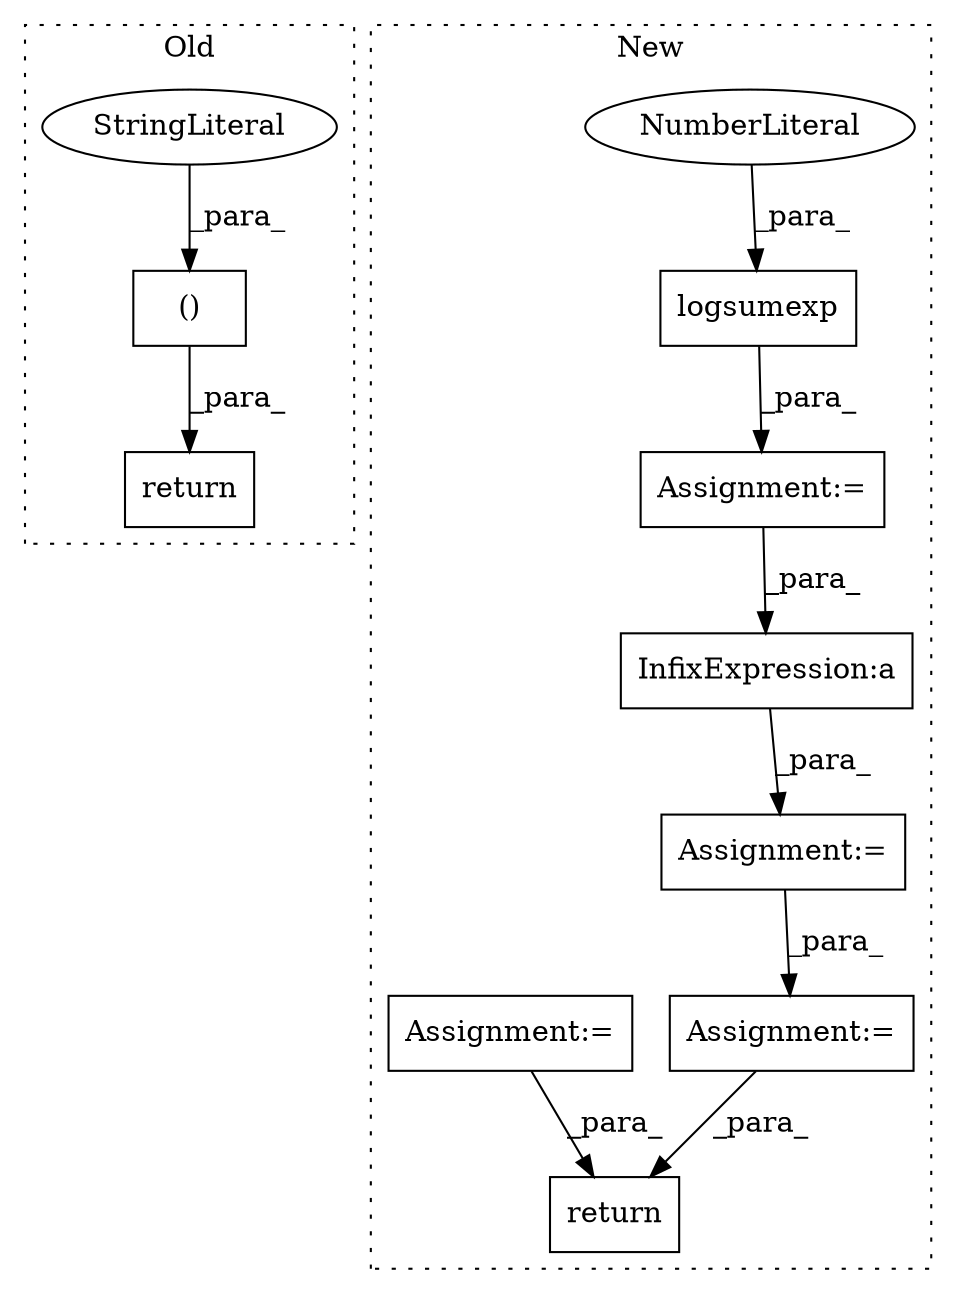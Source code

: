 digraph G {
subgraph cluster0 {
1 [label="return" a="41" s="3436" l="7" shape="box"];
7 [label="()" a="106" s="3233" l="33" shape="box"];
8 [label="StringLiteral" a="45" s="3250" l="16" shape="ellipse"];
label = "Old";
style="dotted";
}
subgraph cluster1 {
2 [label="logsumexp" a="32" s="3072,3083" l="10,1" shape="box"];
3 [label="Assignment:=" a="7" s="3182" l="1" shape="box"];
4 [label="return" a="41" s="3637" l="7" shape="box"];
5 [label="NumberLiteral" a="34" s="3082" l="1" shape="ellipse"];
6 [label="InfixExpression:a" a="27" s="3190" l="3" shape="box"];
9 [label="Assignment:=" a="7" s="3262" l="1" shape="box"];
10 [label="Assignment:=" a="7" s="3455" l="1" shape="box"];
11 [label="Assignment:=" a="7" s="3064" l="1" shape="box"];
label = "New";
style="dotted";
}
2 -> 11 [label="_para_"];
3 -> 9 [label="_para_"];
5 -> 2 [label="_para_"];
6 -> 3 [label="_para_"];
7 -> 1 [label="_para_"];
8 -> 7 [label="_para_"];
9 -> 4 [label="_para_"];
10 -> 4 [label="_para_"];
11 -> 6 [label="_para_"];
}
